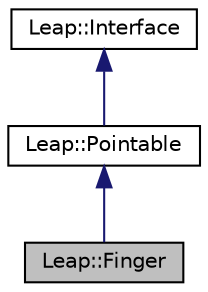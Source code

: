 digraph "Leap::Finger"
{
  edge [fontname="Helvetica",fontsize="10",labelfontname="Helvetica",labelfontsize="10"];
  node [fontname="Helvetica",fontsize="10",shape=record];
  Node3 [label="Leap::Finger",height=0.2,width=0.4,color="black", fillcolor="grey75", style="filled", fontcolor="black"];
  Node4 -> Node3 [dir="back",color="midnightblue",fontsize="10",style="solid"];
  Node4 [label="Leap::Pointable",height=0.2,width=0.4,color="black", fillcolor="white", style="filled",URL="$class_leap_1_1_pointable.html"];
  Node5 -> Node4 [dir="back",color="midnightblue",fontsize="10",style="solid"];
  Node5 [label="Leap::Interface",height=0.2,width=0.4,color="black", fillcolor="white", style="filled",URL="$class_leap_1_1_interface.html"];
}
